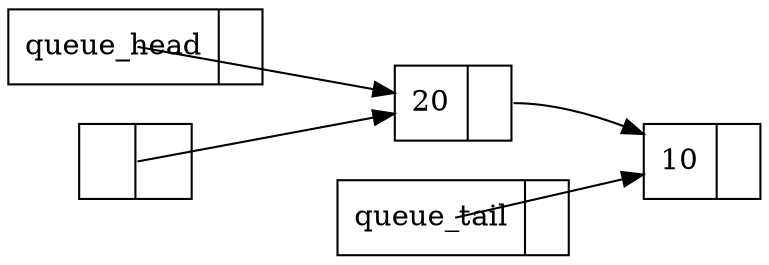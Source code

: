 digraph queue {
        rankdir=LR;
        node [shape=record];
        head [label="{ queue_head | <next>  }"]
        tail [label="{ queue_tail | <next>  }"]
        del_node [label="{ | <next>  }"]
        //null [shape=none, label="null"];
        //null2 [shape=none, label="null"];
        d[label="{ 20 | <next>  }"]
        e[label="{ 10 | <next>  }"]
        head -> d [arrowtail=vee,  tailclip=false];
        tail -> e [arrowtail=vee,  tailclip=false];
        d:next -> e [arrowtail=vee,  tailclip=false];
        del_node -> d[arrowtail=vee,  tailclip=false];
}

